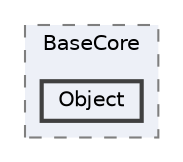 digraph "runtime/BaseCore/Object"
{
 // LATEX_PDF_SIZE
  bgcolor="transparent";
  edge [fontname=Helvetica,fontsize=10,labelfontname=Helvetica,labelfontsize=10];
  node [fontname=Helvetica,fontsize=10,shape=box,height=0.2,width=0.4];
  compound=true
  subgraph clusterdir_88233b64a7cda8a08e316aacb52d1ceb {
    graph [ bgcolor="#edf0f7", pencolor="grey50", label="BaseCore", fontname=Helvetica,fontsize=10 style="filled,dashed", URL="dir_88233b64a7cda8a08e316aacb52d1ceb.html",tooltip=""]
  dir_cfa59c18bf2c6f82cd377a7b5eaac6c4 [label="Object", fillcolor="#edf0f7", color="grey25", style="filled,bold", URL="dir_cfa59c18bf2c6f82cd377a7b5eaac6c4.html",tooltip=""];
  }
}
